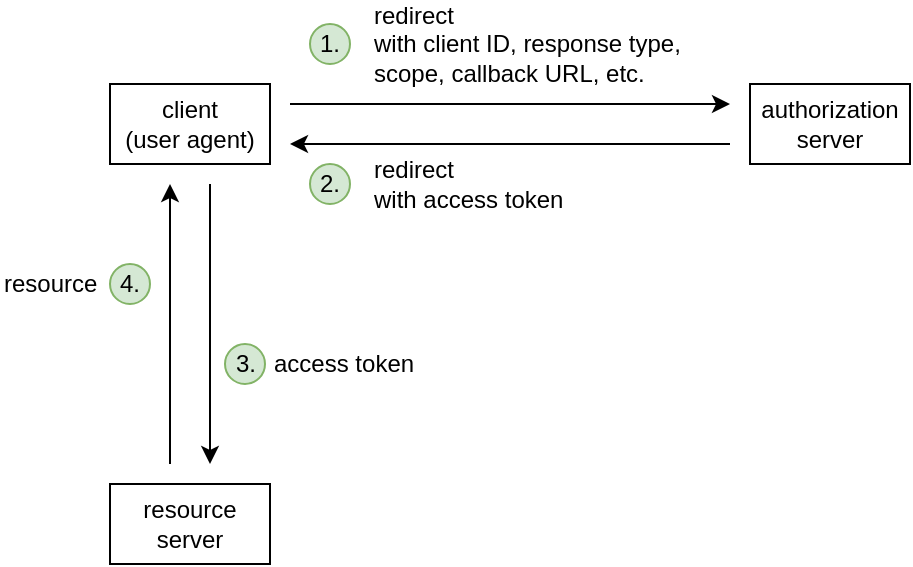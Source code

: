 <mxfile version="13.9.9" type="device"><diagram id="NGO0LrLQGm_Vb-p-xZRg" name="Page-1"><mxGraphModel dx="652" dy="445" grid="1" gridSize="10" guides="1" tooltips="1" connect="1" arrows="1" fold="1" page="1" pageScale="1" pageWidth="850" pageHeight="1100" math="0" shadow="0"><root><mxCell id="0"/><mxCell id="1" parent="0"/><mxCell id="lt3kY1EpNaofVCjdRGD0-1" value="resource server" style="rounded=0;whiteSpace=wrap;html=1;" parent="1" vertex="1"><mxGeometry x="160" y="320" width="80" height="40" as="geometry"/></mxCell><mxCell id="lt3kY1EpNaofVCjdRGD0-3" value="authorization server" style="rounded=0;whiteSpace=wrap;html=1;" parent="1" vertex="1"><mxGeometry x="480" y="120" width="80" height="40" as="geometry"/></mxCell><mxCell id="lt3kY1EpNaofVCjdRGD0-5" value="client&lt;br&gt;(user agent)" style="rounded=0;whiteSpace=wrap;html=1;" parent="1" vertex="1"><mxGeometry x="160" y="120" width="80" height="40" as="geometry"/></mxCell><mxCell id="lt3kY1EpNaofVCjdRGD0-7" value="" style="endArrow=classic;html=1;" parent="1" edge="1"><mxGeometry width="50" height="50" relative="1" as="geometry"><mxPoint x="190" y="310" as="sourcePoint"/><mxPoint x="190" y="170" as="targetPoint"/></mxGeometry></mxCell><mxCell id="lt3kY1EpNaofVCjdRGD0-9" value="" style="endArrow=classic;html=1;" parent="1" edge="1"><mxGeometry width="50" height="50" relative="1" as="geometry"><mxPoint x="250" y="130" as="sourcePoint"/><mxPoint x="470" y="130" as="targetPoint"/></mxGeometry></mxCell><mxCell id="lt3kY1EpNaofVCjdRGD0-10" value="4." style="ellipse;whiteSpace=wrap;html=1;aspect=fixed;fillColor=#d5e8d4;strokeColor=#82b366;" parent="1" vertex="1"><mxGeometry x="160" y="210" width="20" height="20" as="geometry"/></mxCell><mxCell id="lt3kY1EpNaofVCjdRGD0-11" value="1." style="ellipse;whiteSpace=wrap;html=1;aspect=fixed;fillColor=#d5e8d4;strokeColor=#82b366;" parent="1" vertex="1"><mxGeometry x="260" y="90" width="20" height="20" as="geometry"/></mxCell><mxCell id="lt3kY1EpNaofVCjdRGD0-12" value="redirect&lt;br&gt;with client ID, response type, scope, callback URL, etc." style="text;html=1;strokeColor=none;fillColor=none;align=left;verticalAlign=middle;whiteSpace=wrap;rounded=0;" parent="1" vertex="1"><mxGeometry x="290" y="80" width="165" height="40" as="geometry"/></mxCell><mxCell id="lt3kY1EpNaofVCjdRGD0-14" value="2." style="ellipse;whiteSpace=wrap;html=1;aspect=fixed;fillColor=#d5e8d4;strokeColor=#82b366;" parent="1" vertex="1"><mxGeometry x="260" y="160" width="20" height="20" as="geometry"/></mxCell><mxCell id="lt3kY1EpNaofVCjdRGD0-15" value="redirect&lt;br&gt;with&amp;nbsp;access token" style="text;html=1;strokeColor=none;fillColor=none;align=left;verticalAlign=middle;whiteSpace=wrap;rounded=0;" parent="1" vertex="1"><mxGeometry x="290" y="155" width="140" height="30" as="geometry"/></mxCell><mxCell id="lt3kY1EpNaofVCjdRGD0-16" value="" style="endArrow=classic;html=1;" parent="1" edge="1"><mxGeometry width="50" height="50" relative="1" as="geometry"><mxPoint x="470" y="150" as="sourcePoint"/><mxPoint x="250" y="150" as="targetPoint"/></mxGeometry></mxCell><mxCell id="lt3kY1EpNaofVCjdRGD0-17" value="" style="endArrow=none;html=1;startArrow=classic;startFill=1;endFill=0;" parent="1" edge="1"><mxGeometry width="50" height="50" relative="1" as="geometry"><mxPoint x="210.0" y="310" as="sourcePoint"/><mxPoint x="210.0" y="170" as="targetPoint"/></mxGeometry></mxCell><mxCell id="lt3kY1EpNaofVCjdRGD0-28" value="access token" style="text;html=1;strokeColor=none;fillColor=none;align=left;verticalAlign=middle;whiteSpace=wrap;rounded=0;" parent="1" vertex="1"><mxGeometry x="240" y="250" width="75" height="20" as="geometry"/></mxCell><mxCell id="lt3kY1EpNaofVCjdRGD0-29" value="3." style="ellipse;whiteSpace=wrap;html=1;aspect=fixed;fillColor=#d5e8d4;strokeColor=#82b366;" parent="1" vertex="1"><mxGeometry x="217.5" y="250" width="20" height="20" as="geometry"/></mxCell><mxCell id="lt3kY1EpNaofVCjdRGD0-32" value="resource" style="text;html=1;strokeColor=none;fillColor=none;align=left;verticalAlign=middle;whiteSpace=wrap;rounded=0;" parent="1" vertex="1"><mxGeometry x="105" y="210" width="55" height="20" as="geometry"/></mxCell></root></mxGraphModel></diagram></mxfile>